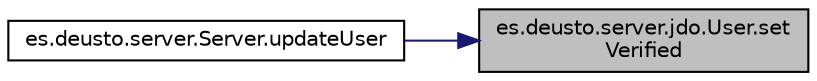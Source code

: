 digraph "es.deusto.server.jdo.User.setVerified"
{
 // LATEX_PDF_SIZE
  edge [fontname="Helvetica",fontsize="10",labelfontname="Helvetica",labelfontsize="10"];
  node [fontname="Helvetica",fontsize="10",shape=record];
  rankdir="RL";
  Node293 [label="es.deusto.server.jdo.User.set\lVerified",height=0.2,width=0.4,color="black", fillcolor="grey75", style="filled", fontcolor="black",tooltip=" "];
  Node293 -> Node294 [dir="back",color="midnightblue",fontsize="10",style="solid",fontname="Helvetica"];
  Node294 [label="es.deusto.server.Server.updateUser",height=0.2,width=0.4,color="black", fillcolor="white", style="filled",URL="$classes_1_1deusto_1_1server_1_1_server.html#af1348767a1db7469ebdb80cb869576c4",tooltip=" "];
}
